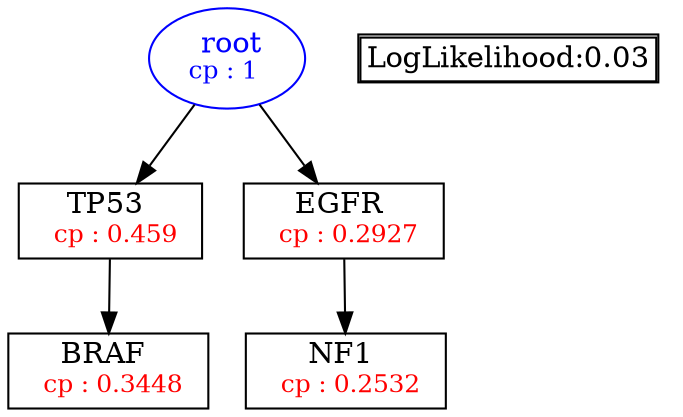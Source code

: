 digraph tree {
    "root" [label=<<font color='Blue'> root</font><br/><font color='Blue' POINT-SIZE='12'>cp : 1 </font>>, shape=oval, color=Blue];
    "S1" [label =<TP53 <br/> <font color='Red' POINT-SIZE='12'> cp : 0.459 </font>>, shape=box];
    "S4" [label =<BRAF <br/> <font color='Red' POINT-SIZE='12'> cp : 0.3448 </font>>, shape=box];
    "S3" [label =<EGFR <br/> <font color='Red' POINT-SIZE='12'> cp : 0.2927 </font>>, shape=box];
    "S2" [label =<NF1 <br/> <font color='Red' POINT-SIZE='12'> cp : 0.2532 </font>>, shape=box];
    "root" -> "S1";
    "root" -> "S3";
    "S1" -> "S4";
    "S3" -> "S2";

    node[shape=plaintext]
    fontsize="10"
    struct1 [label=
    <<TABLE BORDER="1" CELLBORDER="1" CELLSPACING="0" >
    <TR><TD ALIGN="LEFT">LogLikelihood:0.03</TD></TR>
    </TABLE>>];

}
